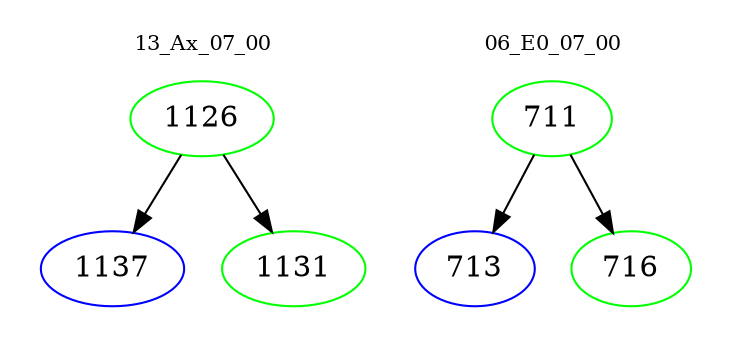 digraph{
subgraph cluster_0 {
color = white
label = "13_Ax_07_00";
fontsize=10;
T0_1126 [label="1126", color="green"]
T0_1126 -> T0_1137 [color="black"]
T0_1137 [label="1137", color="blue"]
T0_1126 -> T0_1131 [color="black"]
T0_1131 [label="1131", color="green"]
}
subgraph cluster_1 {
color = white
label = "06_E0_07_00";
fontsize=10;
T1_711 [label="711", color="green"]
T1_711 -> T1_713 [color="black"]
T1_713 [label="713", color="blue"]
T1_711 -> T1_716 [color="black"]
T1_716 [label="716", color="green"]
}
}
